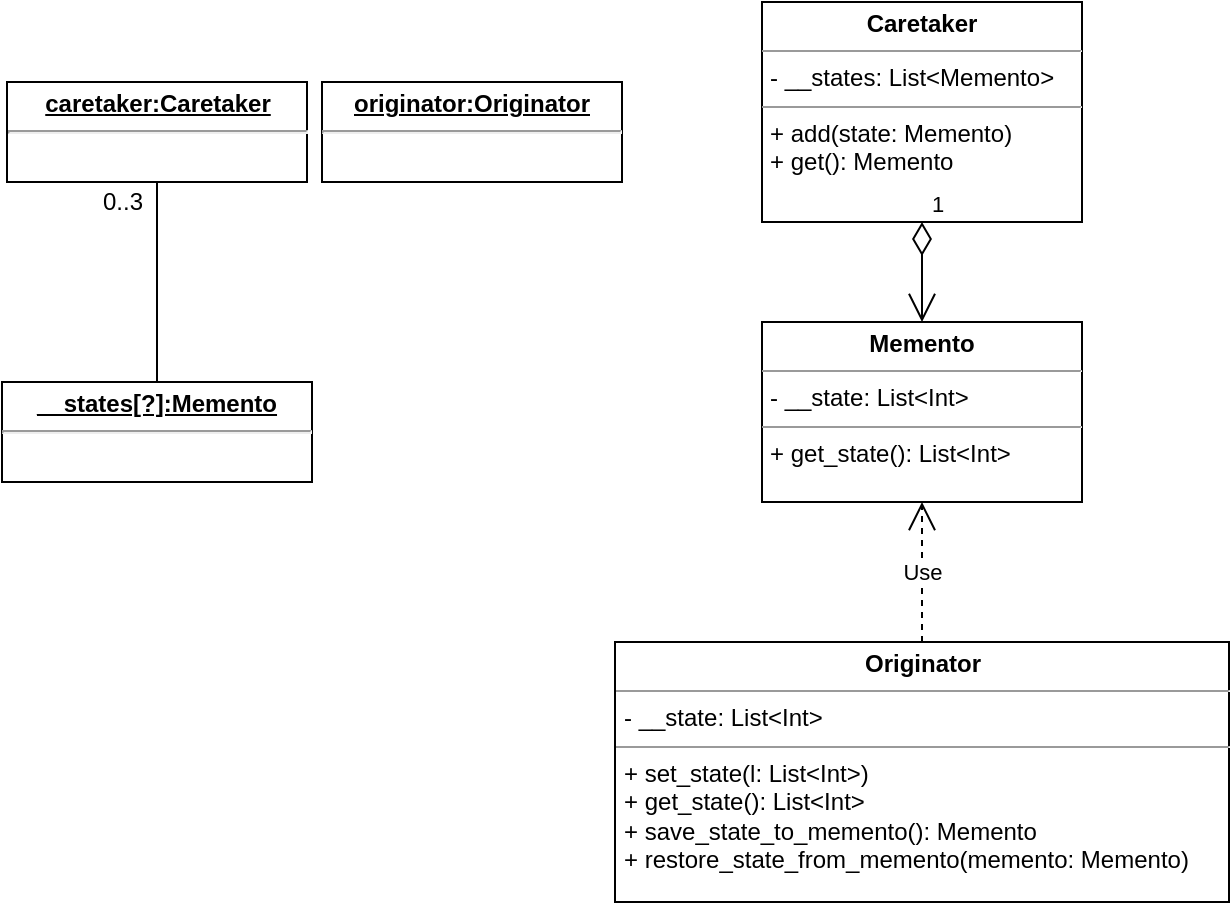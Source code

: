 <mxfile version="14.7.7" type="device"><diagram id="h-hNKJshx2JzHDXeOf3c" name="Page-1"><mxGraphModel dx="1840" dy="491" grid="1" gridSize="10" guides="1" tooltips="1" connect="1" arrows="1" fold="1" page="1" pageScale="1" pageWidth="850" pageHeight="1100" math="0" shadow="0"><root><mxCell id="0"/><mxCell id="1" parent="0"/><mxCell id="au9ZG48M8cM7M-hZs29K-1" value="&lt;p style=&quot;margin: 0px ; margin-top: 4px ; text-align: center&quot;&gt;&lt;b&gt;Memento&lt;/b&gt;&lt;br&gt;&lt;/p&gt;&lt;hr size=&quot;1&quot;&gt;&lt;p style=&quot;margin: 0px ; margin-left: 4px&quot;&gt;- __state: List&amp;lt;Int&amp;gt;&lt;br&gt;&lt;/p&gt;&lt;hr size=&quot;1&quot;&gt;&lt;p style=&quot;margin: 0px ; margin-left: 4px&quot;&gt;+ get_state(): List&amp;lt;Int&amp;gt;&lt;br&gt;&lt;/p&gt;" style="verticalAlign=top;align=left;overflow=fill;fontSize=12;fontFamily=Helvetica;html=1;" vertex="1" parent="1"><mxGeometry x="340" y="290" width="160" height="90" as="geometry"/></mxCell><mxCell id="au9ZG48M8cM7M-hZs29K-2" value="&lt;p style=&quot;margin: 0px ; margin-top: 4px ; text-align: center&quot;&gt;&lt;b&gt;Caretaker&lt;/b&gt;&lt;br&gt;&lt;/p&gt;&lt;hr size=&quot;1&quot;&gt;&lt;p style=&quot;margin: 0px ; margin-left: 4px&quot;&gt;- __states: List&amp;lt;Memento&amp;gt;&lt;br&gt;&lt;/p&gt;&lt;hr size=&quot;1&quot;&gt;&lt;p style=&quot;margin: 0px ; margin-left: 4px&quot;&gt;+ add(state: Memento)&lt;/p&gt;&lt;p style=&quot;margin: 0px ; margin-left: 4px&quot;&gt;+ get(): Memento&lt;br&gt;&lt;/p&gt;&lt;p style=&quot;margin: 0px ; margin-left: 4px&quot;&gt;&lt;br&gt;&lt;/p&gt;" style="verticalAlign=top;align=left;overflow=fill;fontSize=12;fontFamily=Helvetica;html=1;" vertex="1" parent="1"><mxGeometry x="340" y="130" width="160" height="110" as="geometry"/></mxCell><mxCell id="au9ZG48M8cM7M-hZs29K-3" value="1" style="endArrow=open;html=1;endSize=12;startArrow=diamondThin;startSize=14;startFill=0;edgeStyle=orthogonalEdgeStyle;align=left;verticalAlign=bottom;exitX=0.5;exitY=1;exitDx=0;exitDy=0;entryX=0.5;entryY=0;entryDx=0;entryDy=0;" edge="1" parent="1" source="au9ZG48M8cM7M-hZs29K-2" target="au9ZG48M8cM7M-hZs29K-1"><mxGeometry x="-1" y="3" relative="1" as="geometry"><mxPoint x="340" y="370" as="sourcePoint"/><mxPoint x="500" y="370" as="targetPoint"/></mxGeometry></mxCell><mxCell id="au9ZG48M8cM7M-hZs29K-4" value="&lt;p style=&quot;margin: 0px ; margin-top: 4px ; text-align: center&quot;&gt;&lt;b&gt;Originator&lt;/b&gt;&lt;/p&gt;&lt;hr size=&quot;1&quot;&gt;&lt;p style=&quot;margin: 0px ; margin-left: 4px&quot;&gt;- __state: List&amp;lt;Int&amp;gt;&lt;br&gt;&lt;/p&gt;&lt;hr size=&quot;1&quot;&gt;&lt;p style=&quot;margin: 0px ; margin-left: 4px&quot;&gt;+ set_state(l: List&amp;lt;Int&amp;gt;)&lt;/p&gt;&lt;p style=&quot;margin: 0px ; margin-left: 4px&quot;&gt;+ get_state(): List&amp;lt;Int&amp;gt;&lt;/p&gt;&lt;p style=&quot;margin: 0px ; margin-left: 4px&quot;&gt;+ save_state_to_memento(): Memento&lt;/p&gt;&lt;p style=&quot;margin: 0px ; margin-left: 4px&quot;&gt;+ restore_state_from_memento(memento: Memento)&lt;br&gt;&lt;/p&gt;" style="verticalAlign=top;align=left;overflow=fill;fontSize=12;fontFamily=Helvetica;html=1;" vertex="1" parent="1"><mxGeometry x="266.5" y="450" width="307" height="130" as="geometry"/></mxCell><mxCell id="au9ZG48M8cM7M-hZs29K-5" value="Use" style="endArrow=open;endSize=12;dashed=1;html=1;entryX=0.5;entryY=1;entryDx=0;entryDy=0;exitX=0.5;exitY=0;exitDx=0;exitDy=0;" edge="1" parent="1" source="au9ZG48M8cM7M-hZs29K-4" target="au9ZG48M8cM7M-hZs29K-1"><mxGeometry width="160" relative="1" as="geometry"><mxPoint x="340" y="310" as="sourcePoint"/><mxPoint x="500" y="310" as="targetPoint"/></mxGeometry></mxCell><mxCell id="au9ZG48M8cM7M-hZs29K-6" value="&lt;p style=&quot;margin: 0px ; margin-top: 4px ; text-align: center ; text-decoration: underline&quot;&gt;&lt;b&gt;caretaker:Caretaker&lt;/b&gt;&lt;/p&gt;&lt;hr&gt;&lt;p style=&quot;margin: 0px ; margin-left: 8px&quot;&gt;&lt;br&gt;&lt;/p&gt;" style="verticalAlign=top;align=left;overflow=fill;fontSize=12;fontFamily=Helvetica;html=1;" vertex="1" parent="1"><mxGeometry x="-37.5" y="170" width="150" height="50" as="geometry"/></mxCell><mxCell id="au9ZG48M8cM7M-hZs29K-7" value="&lt;p style=&quot;margin: 0px ; margin-top: 4px ; text-align: center ; text-decoration: underline&quot;&gt;&lt;b&gt;originator:Originator&lt;/b&gt;&lt;/p&gt;&lt;hr&gt;" style="verticalAlign=top;align=left;overflow=fill;fontSize=12;fontFamily=Helvetica;html=1;" vertex="1" parent="1"><mxGeometry x="120" y="170" width="150" height="50" as="geometry"/></mxCell><mxCell id="au9ZG48M8cM7M-hZs29K-8" value="&lt;p style=&quot;margin: 0px ; margin-top: 4px ; text-align: center ; text-decoration: underline&quot;&gt;&lt;b&gt;__states[?]:Memento&lt;/b&gt;&lt;/p&gt;&lt;hr&gt;&lt;p style=&quot;margin: 0px ; margin-left: 8px&quot;&gt;&lt;br&gt;&lt;/p&gt;" style="verticalAlign=top;align=left;overflow=fill;fontSize=12;fontFamily=Helvetica;html=1;" vertex="1" parent="1"><mxGeometry x="-40" y="320" width="155" height="50" as="geometry"/></mxCell><mxCell id="au9ZG48M8cM7M-hZs29K-9" value="" style="endArrow=none;html=1;entryX=0.5;entryY=1;entryDx=0;entryDy=0;exitX=0.5;exitY=0;exitDx=0;exitDy=0;" edge="1" parent="1" source="au9ZG48M8cM7M-hZs29K-8" target="au9ZG48M8cM7M-hZs29K-6"><mxGeometry width="50" height="50" relative="1" as="geometry"><mxPoint x="492.5" y="450" as="sourcePoint"/><mxPoint x="542.5" y="400" as="targetPoint"/></mxGeometry></mxCell><mxCell id="au9ZG48M8cM7M-hZs29K-10" value="0..3" style="text;html=1;align=center;verticalAlign=middle;resizable=0;points=[];autosize=1;strokeColor=none;" vertex="1" parent="1"><mxGeometry y="220" width="40" height="20" as="geometry"/></mxCell></root></mxGraphModel></diagram></mxfile>